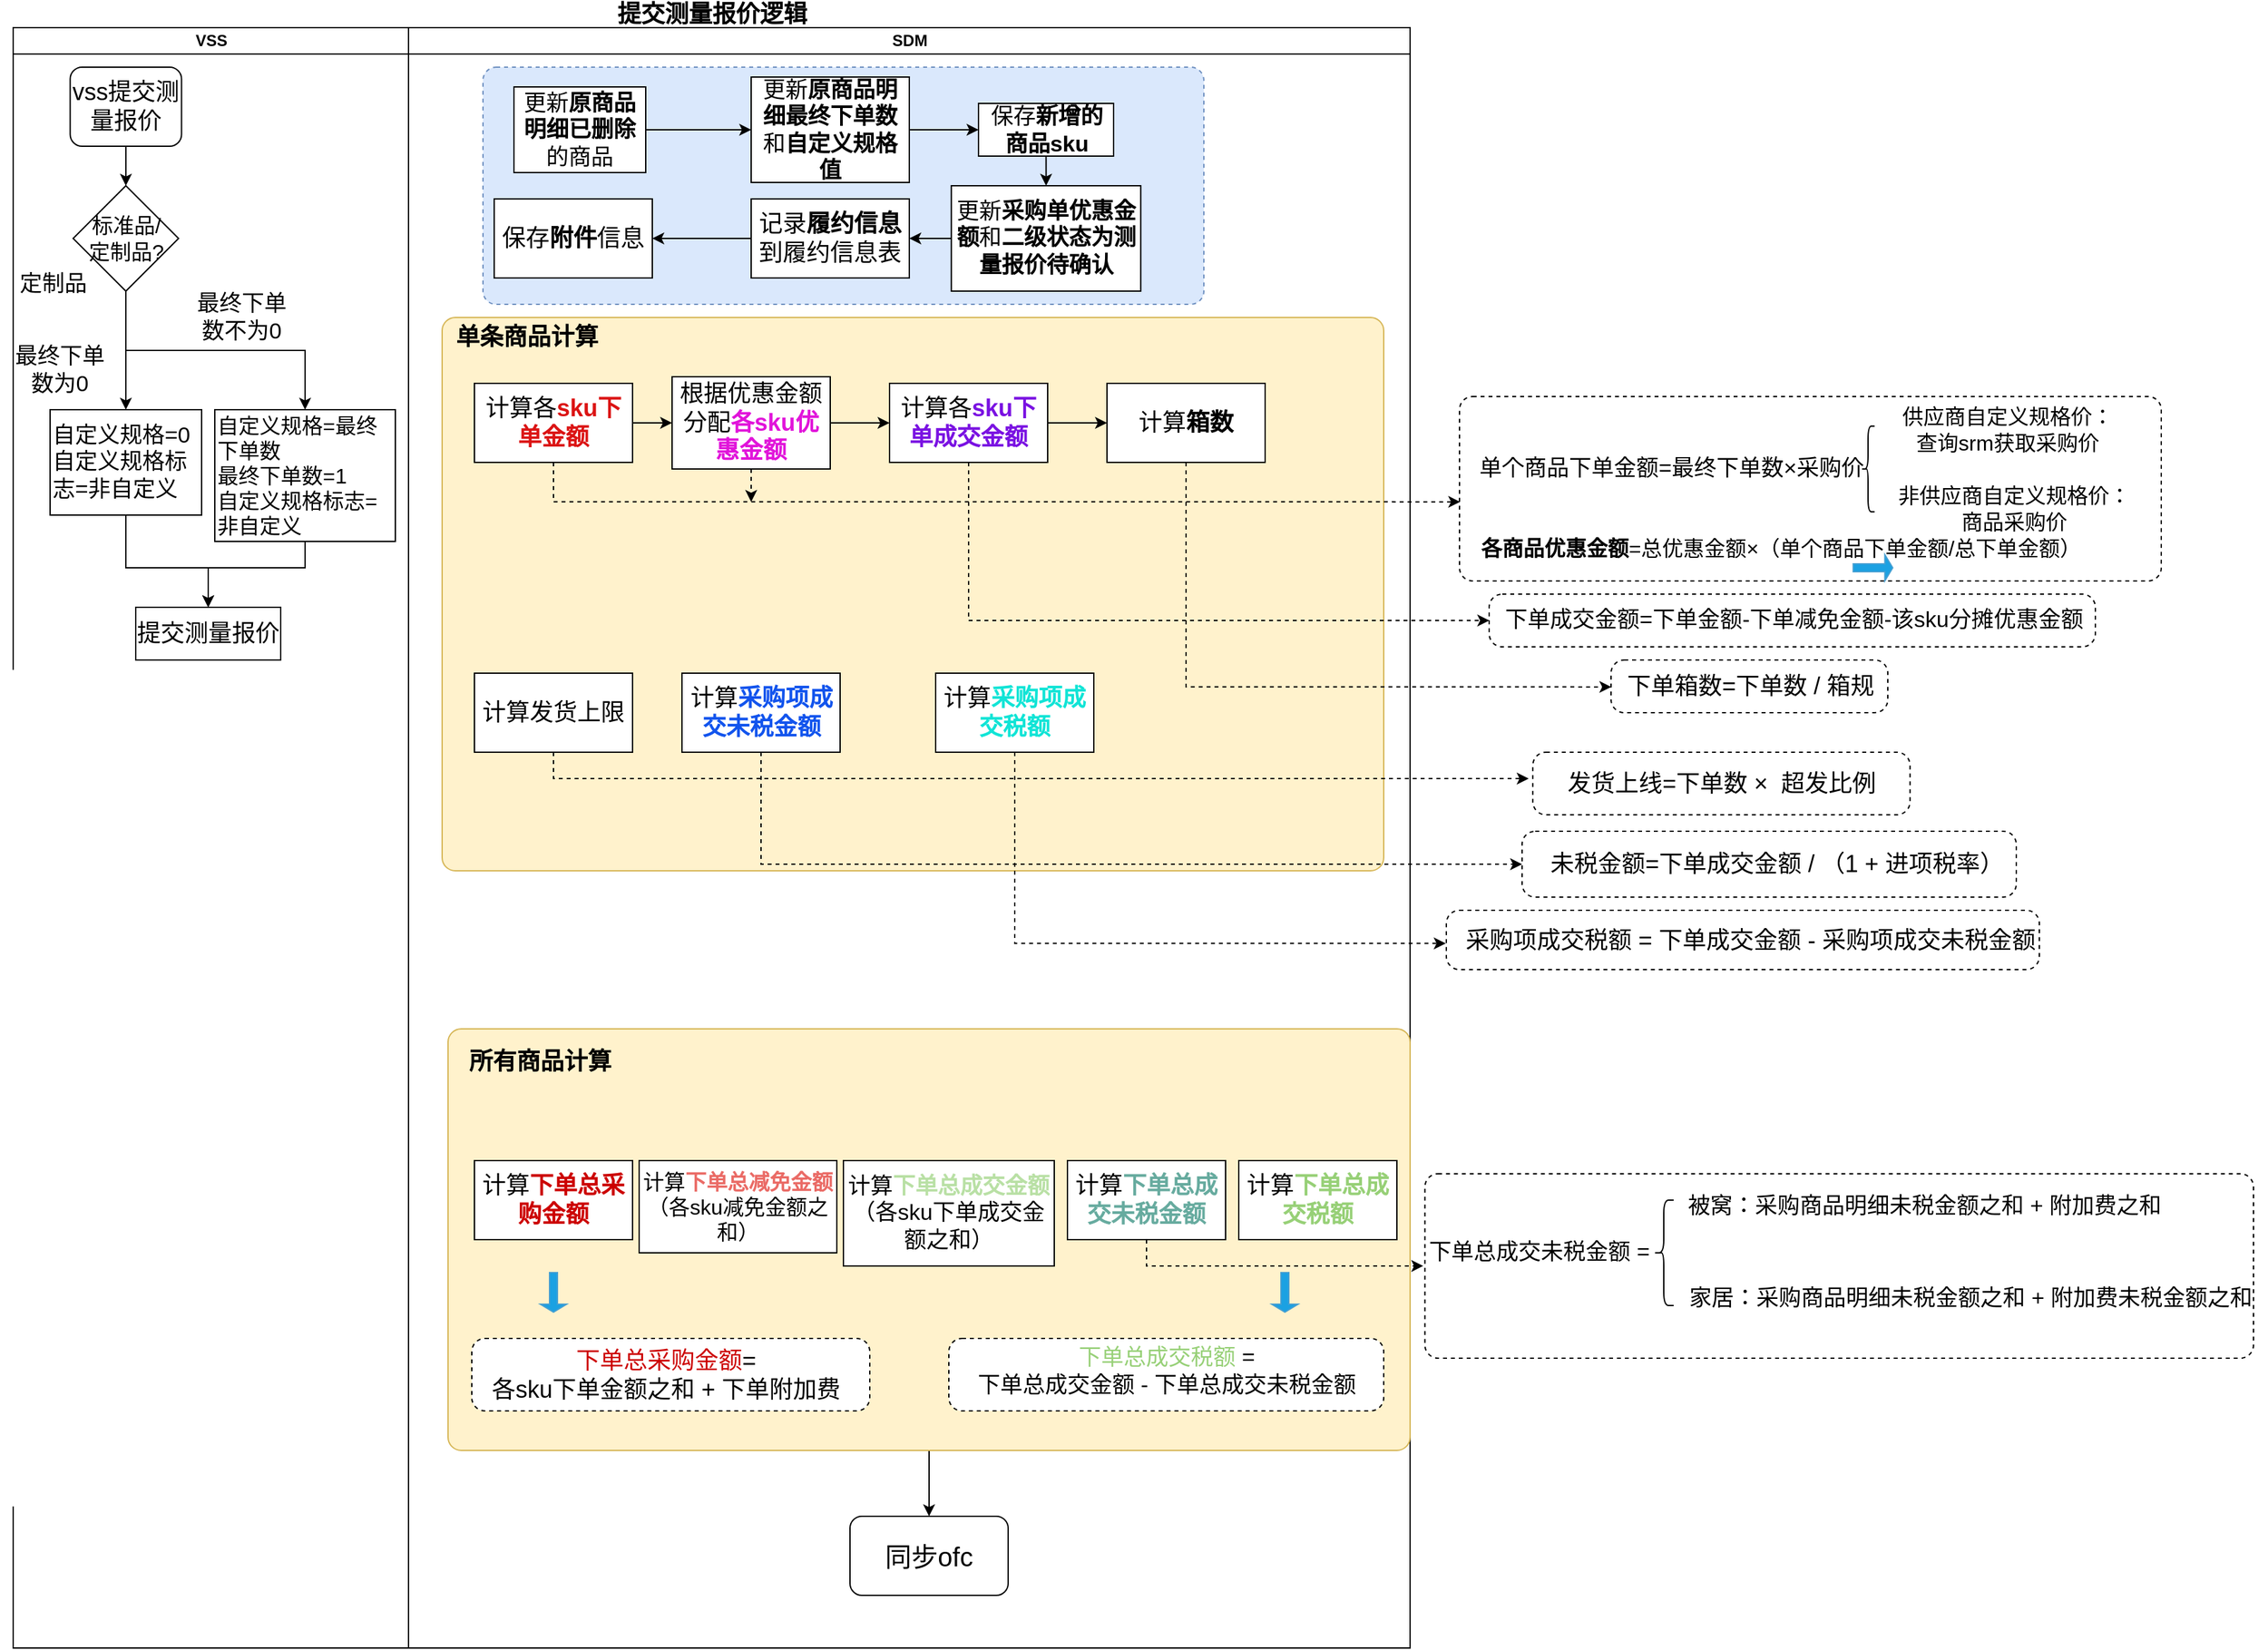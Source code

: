 <mxfile version="21.0.6" type="github">
  <diagram id="JKw0qQSvfnZ8Y1qUwBom" name="第 1 页">
    <mxGraphModel dx="1632" dy="2080" grid="1" gridSize="10" guides="1" tooltips="1" connect="1" arrows="1" fold="1" page="1" pageScale="1" pageWidth="827" pageHeight="1169" math="0" shadow="0">
      <root>
        <mxCell id="0" />
        <mxCell id="1" parent="0" />
        <mxCell id="-lKPWAhwLu32L64SSE1R-109" value="" style="html=1;align=center;verticalAlign=top;rounded=1;absoluteArcSize=1;arcSize=20;whiteSpace=wrap;dashed=1;glass=0;" parent="1" vertex="1">
          <mxGeometry x="1211.25" y="870" width="628.75" height="140" as="geometry" />
        </mxCell>
        <mxCell id="-lKPWAhwLu32L64SSE1R-1" value="&lt;font style=&quot;font-size: 18px;&quot;&gt;提交测量报价逻辑&lt;/font&gt;" style="swimlane;childLayout=stackLayout;resizeParent=1;resizeParentMax=0;startSize=20;html=1;opacity=0;" parent="1" vertex="1">
          <mxGeometry x="140" y="-20" width="1060" height="1250" as="geometry" />
        </mxCell>
        <mxCell id="-lKPWAhwLu32L64SSE1R-2" value="VSS" style="swimlane;startSize=20;html=1;" parent="-lKPWAhwLu32L64SSE1R-1" vertex="1">
          <mxGeometry y="20" width="300" height="1230" as="geometry" />
        </mxCell>
        <mxCell id="s9kQpzu7OyrbzW0i88vx-4" style="edgeStyle=orthogonalEdgeStyle;rounded=0;orthogonalLoop=1;jettySize=auto;html=1;entryX=0.5;entryY=0;entryDx=0;entryDy=0;" parent="-lKPWAhwLu32L64SSE1R-2" source="s9kQpzu7OyrbzW0i88vx-2" target="-lKPWAhwLu32L64SSE1R-5" edge="1">
          <mxGeometry relative="1" as="geometry">
            <mxPoint x="83.0" y="120" as="targetPoint" />
          </mxGeometry>
        </mxCell>
        <mxCell id="s9kQpzu7OyrbzW0i88vx-2" value="&lt;font style=&quot;font-size: 18px;&quot;&gt;vss提交测量报价&lt;/font&gt;" style="rounded=1;whiteSpace=wrap;html=1;" parent="-lKPWAhwLu32L64SSE1R-2" vertex="1">
          <mxGeometry x="43.25" y="30" width="84.5" height="60" as="geometry" />
        </mxCell>
        <mxCell id="-lKPWAhwLu32L64SSE1R-15" style="edgeStyle=orthogonalEdgeStyle;rounded=0;orthogonalLoop=1;jettySize=auto;html=1;exitX=0.5;exitY=1;exitDx=0;exitDy=0;entryX=0.5;entryY=0;entryDx=0;entryDy=0;" parent="-lKPWAhwLu32L64SSE1R-2" source="-lKPWAhwLu32L64SSE1R-5" target="-lKPWAhwLu32L64SSE1R-14" edge="1">
          <mxGeometry relative="1" as="geometry" />
        </mxCell>
        <mxCell id="-lKPWAhwLu32L64SSE1R-5" value="&lt;font style=&quot;font-size: 16px;&quot;&gt;标准品/&lt;br style=&quot;&quot;&gt;定制品?&lt;/font&gt;" style="rhombus;whiteSpace=wrap;html=1;" parent="-lKPWAhwLu32L64SSE1R-2" vertex="1">
          <mxGeometry x="45.5" y="120" width="80" height="80" as="geometry" />
        </mxCell>
        <mxCell id="-lKPWAhwLu32L64SSE1R-18" style="edgeStyle=orthogonalEdgeStyle;rounded=0;orthogonalLoop=1;jettySize=auto;html=1;exitX=0.5;exitY=1;exitDx=0;exitDy=0;entryX=0.5;entryY=0;entryDx=0;entryDy=0;" parent="-lKPWAhwLu32L64SSE1R-2" source="-lKPWAhwLu32L64SSE1R-7" target="-lKPWAhwLu32L64SSE1R-17" edge="1">
          <mxGeometry relative="1" as="geometry">
            <Array as="points">
              <mxPoint x="86" y="410" />
              <mxPoint x="148" y="410" />
            </Array>
          </mxGeometry>
        </mxCell>
        <mxCell id="-lKPWAhwLu32L64SSE1R-7" value="&lt;font style=&quot;font-size: 17px;&quot;&gt;自定义规格=0&lt;br&gt;自定义规格标志=非自定义&lt;/font&gt;" style="rounded=0;whiteSpace=wrap;html=1;align=left;" parent="-lKPWAhwLu32L64SSE1R-2" vertex="1">
          <mxGeometry x="28" y="290" width="115" height="80" as="geometry" />
        </mxCell>
        <mxCell id="-lKPWAhwLu32L64SSE1R-6" style="edgeStyle=orthogonalEdgeStyle;rounded=0;orthogonalLoop=1;jettySize=auto;html=1;exitX=0.5;exitY=1;exitDx=0;exitDy=0;" parent="-lKPWAhwLu32L64SSE1R-2" source="-lKPWAhwLu32L64SSE1R-5" target="-lKPWAhwLu32L64SSE1R-7" edge="1">
          <mxGeometry relative="1" as="geometry">
            <mxPoint x="83.143" y="240" as="targetPoint" />
          </mxGeometry>
        </mxCell>
        <mxCell id="-lKPWAhwLu32L64SSE1R-11" value="&lt;font style=&quot;font-size: 17px;&quot;&gt;定制品&lt;/font&gt;" style="text;html=1;align=center;verticalAlign=middle;resizable=0;points=[];autosize=1;strokeColor=none;fillColor=none;" parent="-lKPWAhwLu32L64SSE1R-2" vertex="1">
          <mxGeometry x="-5.0" y="180" width="70" height="30" as="geometry" />
        </mxCell>
        <mxCell id="-lKPWAhwLu32L64SSE1R-12" value="&lt;font style=&quot;font-size: 17px;&quot;&gt;最终下单&lt;br&gt;数为0&lt;/font&gt;" style="text;html=1;align=center;verticalAlign=middle;resizable=0;points=[];autosize=1;strokeColor=none;fillColor=none;" parent="-lKPWAhwLu32L64SSE1R-2" vertex="1">
          <mxGeometry x="-10.0" y="235" width="90" height="50" as="geometry" />
        </mxCell>
        <mxCell id="-lKPWAhwLu32L64SSE1R-19" style="edgeStyle=orthogonalEdgeStyle;rounded=0;orthogonalLoop=1;jettySize=auto;html=1;exitX=0.5;exitY=1;exitDx=0;exitDy=0;entryX=0.5;entryY=0;entryDx=0;entryDy=0;" parent="-lKPWAhwLu32L64SSE1R-2" source="-lKPWAhwLu32L64SSE1R-14" target="-lKPWAhwLu32L64SSE1R-17" edge="1">
          <mxGeometry relative="1" as="geometry">
            <mxPoint x="153.0" y="440" as="targetPoint" />
            <Array as="points">
              <mxPoint x="222" y="410" />
              <mxPoint x="148" y="410" />
            </Array>
          </mxGeometry>
        </mxCell>
        <mxCell id="-lKPWAhwLu32L64SSE1R-14" value="&lt;font style=&quot;font-size: 16px;&quot;&gt;自定义规格=最终下单数&lt;br&gt;最终下单数=1&lt;br&gt;自定义规格标志=非自定义&lt;/font&gt;" style="rounded=0;whiteSpace=wrap;html=1;align=left;" parent="-lKPWAhwLu32L64SSE1R-2" vertex="1">
          <mxGeometry x="153" y="290" width="137" height="100" as="geometry" />
        </mxCell>
        <mxCell id="-lKPWAhwLu32L64SSE1R-16" value="&lt;font style=&quot;font-size: 17px;&quot;&gt;最终下单&lt;br&gt;数不为0&lt;/font&gt;" style="text;html=1;align=center;verticalAlign=middle;resizable=0;points=[];autosize=1;strokeColor=none;fillColor=none;" parent="-lKPWAhwLu32L64SSE1R-2" vertex="1">
          <mxGeometry x="128.0" y="195" width="90" height="50" as="geometry" />
        </mxCell>
        <mxCell id="-lKPWAhwLu32L64SSE1R-17" value="&lt;font style=&quot;font-size: 18px;&quot;&gt;提交测量报价&lt;/font&gt;" style="rounded=0;whiteSpace=wrap;html=1;" parent="-lKPWAhwLu32L64SSE1R-2" vertex="1">
          <mxGeometry x="93" y="440" width="110" height="40" as="geometry" />
        </mxCell>
        <mxCell id="-lKPWAhwLu32L64SSE1R-3" value="SDM" style="swimlane;startSize=20;html=1;" parent="-lKPWAhwLu32L64SSE1R-1" vertex="1">
          <mxGeometry x="300" y="20" width="760" height="1230" as="geometry" />
        </mxCell>
        <mxCell id="-lKPWAhwLu32L64SSE1R-113" style="edgeStyle=orthogonalEdgeStyle;rounded=0;orthogonalLoop=1;jettySize=auto;html=1;exitX=0.5;exitY=1;exitDx=0;exitDy=0;" parent="-lKPWAhwLu32L64SSE1R-3" source="-lKPWAhwLu32L64SSE1R-111" target="-lKPWAhwLu32L64SSE1R-82" edge="1">
          <mxGeometry relative="1" as="geometry" />
        </mxCell>
        <mxCell id="-lKPWAhwLu32L64SSE1R-111" value="" style="html=1;align=center;verticalAlign=top;rounded=1;absoluteArcSize=1;arcSize=20;whiteSpace=wrap;glass=0;fillColor=#fff2cc;strokeColor=#d6b656;" parent="-lKPWAhwLu32L64SSE1R-3" vertex="1">
          <mxGeometry x="30" y="760" width="730" height="320" as="geometry" />
        </mxCell>
        <mxCell id="-lKPWAhwLu32L64SSE1R-107" value="" style="html=1;align=center;verticalAlign=top;rounded=1;absoluteArcSize=1;arcSize=20;whiteSpace=wrap;dashed=1;glass=0;" parent="-lKPWAhwLu32L64SSE1R-3" vertex="1">
          <mxGeometry x="410" y="995" width="330" height="55" as="geometry" />
        </mxCell>
        <mxCell id="-lKPWAhwLu32L64SSE1R-101" value="" style="html=1;align=center;verticalAlign=top;rounded=1;absoluteArcSize=1;arcSize=20;whiteSpace=wrap;glass=0;fillColor=#fff2cc;strokeColor=#d6b656;" parent="-lKPWAhwLu32L64SSE1R-3" vertex="1">
          <mxGeometry x="25.5" y="220" width="714.5" height="420" as="geometry" />
        </mxCell>
        <mxCell id="-lKPWAhwLu32L64SSE1R-88" value="" style="html=1;align=center;verticalAlign=top;rounded=1;absoluteArcSize=1;arcSize=20;whiteSpace=wrap;dashed=1;glass=0;fillColor=#dae8fc;strokeColor=#6c8ebf;" parent="-lKPWAhwLu32L64SSE1R-3" vertex="1">
          <mxGeometry x="56.5" y="30" width="547" height="180" as="geometry" />
        </mxCell>
        <mxCell id="-lKPWAhwLu32L64SSE1R-71" value="" style="html=1;align=center;verticalAlign=top;rounded=1;absoluteArcSize=1;arcSize=20;whiteSpace=wrap;dashed=1;glass=0;" parent="-lKPWAhwLu32L64SSE1R-3" vertex="1">
          <mxGeometry x="48" y="995" width="302" height="55" as="geometry" />
        </mxCell>
        <mxCell id="-lKPWAhwLu32L64SSE1R-83" style="edgeStyle=orthogonalEdgeStyle;rounded=0;orthogonalLoop=1;jettySize=auto;html=1;exitX=1;exitY=0.5;exitDx=0;exitDy=0;" parent="-lKPWAhwLu32L64SSE1R-3" source="-lKPWAhwLu32L64SSE1R-20" target="-lKPWAhwLu32L64SSE1R-21" edge="1">
          <mxGeometry relative="1" as="geometry" />
        </mxCell>
        <mxCell id="-lKPWAhwLu32L64SSE1R-20" value="&lt;font style=&quot;font-size: 17px;&quot;&gt;更新&lt;b&gt;原商品明细已删除&lt;/b&gt;的商品&lt;/font&gt;" style="rounded=0;whiteSpace=wrap;html=1;" parent="-lKPWAhwLu32L64SSE1R-3" vertex="1">
          <mxGeometry x="80" y="45" width="100" height="65" as="geometry" />
        </mxCell>
        <mxCell id="-lKPWAhwLu32L64SSE1R-84" style="edgeStyle=orthogonalEdgeStyle;rounded=0;orthogonalLoop=1;jettySize=auto;html=1;exitX=1;exitY=0.5;exitDx=0;exitDy=0;" parent="-lKPWAhwLu32L64SSE1R-3" source="-lKPWAhwLu32L64SSE1R-21" target="-lKPWAhwLu32L64SSE1R-23" edge="1">
          <mxGeometry relative="1" as="geometry" />
        </mxCell>
        <mxCell id="-lKPWAhwLu32L64SSE1R-21" value="&lt;font style=&quot;font-size: 17px;&quot;&gt;更新&lt;b&gt;原商品明细最终下单数&lt;/b&gt;和&lt;b&gt;自定义规格值&lt;/b&gt;&lt;/font&gt;" style="whiteSpace=wrap;html=1;rounded=0;" parent="-lKPWAhwLu32L64SSE1R-3" vertex="1">
          <mxGeometry x="260" y="37.5" width="120" height="80" as="geometry" />
        </mxCell>
        <mxCell id="-lKPWAhwLu32L64SSE1R-85" style="edgeStyle=orthogonalEdgeStyle;rounded=0;orthogonalLoop=1;jettySize=auto;html=1;exitX=0.5;exitY=1;exitDx=0;exitDy=0;" parent="-lKPWAhwLu32L64SSE1R-3" source="-lKPWAhwLu32L64SSE1R-23" target="-lKPWAhwLu32L64SSE1R-25" edge="1">
          <mxGeometry relative="1" as="geometry" />
        </mxCell>
        <mxCell id="-lKPWAhwLu32L64SSE1R-23" value="&lt;font style=&quot;font-size: 17px;&quot;&gt;保存&lt;b&gt;新增的商品sku&lt;/b&gt;&lt;/font&gt;" style="whiteSpace=wrap;html=1;rounded=0;" parent="-lKPWAhwLu32L64SSE1R-3" vertex="1">
          <mxGeometry x="432.51" y="57.5" width="102.5" height="40" as="geometry" />
        </mxCell>
        <mxCell id="-lKPWAhwLu32L64SSE1R-86" style="edgeStyle=orthogonalEdgeStyle;rounded=0;orthogonalLoop=1;jettySize=auto;html=1;exitX=0;exitY=0.5;exitDx=0;exitDy=0;" parent="-lKPWAhwLu32L64SSE1R-3" source="-lKPWAhwLu32L64SSE1R-25" target="-lKPWAhwLu32L64SSE1R-27" edge="1">
          <mxGeometry relative="1" as="geometry" />
        </mxCell>
        <mxCell id="-lKPWAhwLu32L64SSE1R-25" value="&lt;font style=&quot;font-size: 17px;&quot;&gt;更新&lt;b&gt;采购单优惠金额&lt;/b&gt;和&lt;b&gt;二级状态为测量报价待确认&lt;/b&gt;&lt;/font&gt;" style="whiteSpace=wrap;html=1;rounded=0;" parent="-lKPWAhwLu32L64SSE1R-3" vertex="1">
          <mxGeometry x="411.88" y="120" width="143.75" height="80" as="geometry" />
        </mxCell>
        <mxCell id="-lKPWAhwLu32L64SSE1R-87" style="edgeStyle=orthogonalEdgeStyle;rounded=0;orthogonalLoop=1;jettySize=auto;html=1;exitX=0;exitY=0.5;exitDx=0;exitDy=0;" parent="-lKPWAhwLu32L64SSE1R-3" source="-lKPWAhwLu32L64SSE1R-27" target="-lKPWAhwLu32L64SSE1R-29" edge="1">
          <mxGeometry relative="1" as="geometry" />
        </mxCell>
        <mxCell id="-lKPWAhwLu32L64SSE1R-27" value="&lt;font style=&quot;font-size: 18px;&quot;&gt;记录&lt;b&gt;履约信息&lt;/b&gt;到履约信息表&lt;/font&gt;" style="whiteSpace=wrap;html=1;rounded=0;" parent="-lKPWAhwLu32L64SSE1R-3" vertex="1">
          <mxGeometry x="260" y="130" width="120" height="60" as="geometry" />
        </mxCell>
        <mxCell id="-lKPWAhwLu32L64SSE1R-29" value="&lt;font style=&quot;font-size: 18px;&quot;&gt;保存&lt;b&gt;附件&lt;/b&gt;信息&lt;/font&gt;" style="whiteSpace=wrap;html=1;rounded=0;" parent="-lKPWAhwLu32L64SSE1R-3" vertex="1">
          <mxGeometry x="65" y="130" width="120" height="60" as="geometry" />
        </mxCell>
        <mxCell id="-lKPWAhwLu32L64SSE1R-98" style="edgeStyle=orthogonalEdgeStyle;rounded=0;orthogonalLoop=1;jettySize=auto;html=1;exitX=1;exitY=0.5;exitDx=0;exitDy=0;" parent="-lKPWAhwLu32L64SSE1R-3" source="-lKPWAhwLu32L64SSE1R-31" target="-lKPWAhwLu32L64SSE1R-42" edge="1">
          <mxGeometry relative="1" as="geometry" />
        </mxCell>
        <mxCell id="-lKPWAhwLu32L64SSE1R-103" style="edgeStyle=orthogonalEdgeStyle;rounded=0;orthogonalLoop=1;jettySize=auto;html=1;exitX=0.5;exitY=1;exitDx=0;exitDy=0;dashed=1;" parent="-lKPWAhwLu32L64SSE1R-3" source="-lKPWAhwLu32L64SSE1R-31" edge="1">
          <mxGeometry relative="1" as="geometry">
            <mxPoint x="260" y="360" as="targetPoint" />
          </mxGeometry>
        </mxCell>
        <mxCell id="-lKPWAhwLu32L64SSE1R-31" value="&lt;font style=&quot;font-size: 18px;&quot;&gt;根据优惠金额分配&lt;b&gt;&lt;font color=&quot;#e114da&quot;&gt;各sku优惠金额&lt;/font&gt;&lt;/b&gt;&lt;/font&gt;" style="rounded=0;whiteSpace=wrap;html=1;" parent="-lKPWAhwLu32L64SSE1R-3" vertex="1">
          <mxGeometry x="200" y="265" width="120" height="70" as="geometry" />
        </mxCell>
        <mxCell id="-lKPWAhwLu32L64SSE1R-97" style="edgeStyle=orthogonalEdgeStyle;rounded=0;orthogonalLoop=1;jettySize=auto;html=1;exitX=1;exitY=0.5;exitDx=0;exitDy=0;" parent="-lKPWAhwLu32L64SSE1R-3" source="-lKPWAhwLu32L64SSE1R-41" target="-lKPWAhwLu32L64SSE1R-31" edge="1">
          <mxGeometry relative="1" as="geometry" />
        </mxCell>
        <mxCell id="-lKPWAhwLu32L64SSE1R-41" value="&lt;font style=&quot;font-size: 18px;&quot;&gt;计算各&lt;b&gt;&lt;font color=&quot;#db1414&quot;&gt;sku下单金额&lt;/font&gt;&lt;/b&gt;&lt;/font&gt;" style="rounded=0;whiteSpace=wrap;html=1;" parent="-lKPWAhwLu32L64SSE1R-3" vertex="1">
          <mxGeometry x="50.0" y="270" width="120" height="60" as="geometry" />
        </mxCell>
        <mxCell id="-lKPWAhwLu32L64SSE1R-99" style="edgeStyle=orthogonalEdgeStyle;rounded=0;orthogonalLoop=1;jettySize=auto;html=1;exitX=1;exitY=0.5;exitDx=0;exitDy=0;" parent="-lKPWAhwLu32L64SSE1R-3" source="-lKPWAhwLu32L64SSE1R-42" target="-lKPWAhwLu32L64SSE1R-46" edge="1">
          <mxGeometry relative="1" as="geometry" />
        </mxCell>
        <mxCell id="-lKPWAhwLu32L64SSE1R-42" value="&lt;font style=&quot;font-size: 18px;&quot;&gt;计算各&lt;b&gt;&lt;font color=&quot;#7a12e2&quot;&gt;sku下单成交金额&lt;/font&gt;&lt;/b&gt;&lt;/font&gt;" style="rounded=0;whiteSpace=wrap;html=1;" parent="-lKPWAhwLu32L64SSE1R-3" vertex="1">
          <mxGeometry x="365.0" y="270" width="120" height="60" as="geometry" />
        </mxCell>
        <mxCell id="-lKPWAhwLu32L64SSE1R-46" value="&lt;font style=&quot;font-size: 18px;&quot;&gt;计算&lt;b&gt;箱数&lt;/b&gt;&lt;/font&gt;" style="rounded=0;whiteSpace=wrap;html=1;" parent="-lKPWAhwLu32L64SSE1R-3" vertex="1">
          <mxGeometry x="530.0" y="270" width="120" height="60" as="geometry" />
        </mxCell>
        <mxCell id="-lKPWAhwLu32L64SSE1R-50" value="&lt;font style=&quot;font-size: 18px;&quot;&gt;计算发货上限&lt;/font&gt;" style="rounded=0;whiteSpace=wrap;html=1;" parent="-lKPWAhwLu32L64SSE1R-3" vertex="1">
          <mxGeometry x="50.0" y="490" width="120" height="60" as="geometry" />
        </mxCell>
        <mxCell id="-lKPWAhwLu32L64SSE1R-55" value="&lt;font style=&quot;font-size: 18px;&quot;&gt;计算&lt;font color=&quot;#1254ed&quot;&gt;&lt;b&gt;采购项成交未税金额&lt;/b&gt;&lt;/font&gt;&lt;/font&gt;" style="rounded=0;whiteSpace=wrap;html=1;" parent="-lKPWAhwLu32L64SSE1R-3" vertex="1">
          <mxGeometry x="207.5" y="490" width="120" height="60" as="geometry" />
        </mxCell>
        <mxCell id="-lKPWAhwLu32L64SSE1R-62" value="&lt;font style=&quot;font-size: 18px;&quot;&gt;计算&lt;font color=&quot;#11e4d6&quot;&gt;&lt;b&gt;采购项成交税额&lt;/b&gt;&lt;/font&gt;&lt;/font&gt;" style="rounded=0;whiteSpace=wrap;html=1;" parent="-lKPWAhwLu32L64SSE1R-3" vertex="1">
          <mxGeometry x="400.0" y="490" width="120" height="60" as="geometry" />
        </mxCell>
        <mxCell id="-lKPWAhwLu32L64SSE1R-67" value="&lt;font style=&quot;font-size: 18px;&quot;&gt;计算&lt;font color=&quot;#cc0000&quot;&gt;&lt;b&gt;下单总采购金额&lt;/b&gt;&lt;/font&gt;&lt;/font&gt;" style="rounded=0;whiteSpace=wrap;html=1;" parent="-lKPWAhwLu32L64SSE1R-3" vertex="1">
          <mxGeometry x="50.0" y="860" width="120" height="60" as="geometry" />
        </mxCell>
        <mxCell id="-lKPWAhwLu32L64SSE1R-68" value="&lt;font style=&quot;font-size: 16px;&quot;&gt;计算&lt;font color=&quot;#ea6b66&quot;&gt;&lt;b&gt;下单总减免金额&lt;/b&gt;&lt;/font&gt;&lt;br&gt;（各sku减免金额之和）&lt;/font&gt;" style="rounded=0;whiteSpace=wrap;html=1;" parent="-lKPWAhwLu32L64SSE1R-3" vertex="1">
          <mxGeometry x="175" y="860" width="150" height="70" as="geometry" />
        </mxCell>
        <mxCell id="-lKPWAhwLu32L64SSE1R-69" value="&lt;font style=&quot;font-size: 17px;&quot;&gt;计算&lt;b style=&quot;&quot;&gt;&lt;font color=&quot;#b9e0a5&quot;&gt;下单总成交金额&lt;/font&gt;&lt;/b&gt;&lt;br&gt;（各sku下单成交金额之和）&lt;/font&gt;" style="rounded=0;whiteSpace=wrap;html=1;" parent="-lKPWAhwLu32L64SSE1R-3" vertex="1">
          <mxGeometry x="330" y="860" width="160" height="80" as="geometry" />
        </mxCell>
        <mxCell id="-lKPWAhwLu32L64SSE1R-70" value="&lt;font style=&quot;font-size: 18px;&quot;&gt;&lt;font color=&quot;#cc0000&quot;&gt;下单总采购金额&lt;/font&gt;= &lt;br&gt;各sku下单金额之和 + 下单附加费&lt;/font&gt;" style="text;html=1;align=center;verticalAlign=middle;resizable=0;points=[];autosize=1;strokeColor=none;fillColor=none;" parent="-lKPWAhwLu32L64SSE1R-3" vertex="1">
          <mxGeometry x="50.0" y="992.5" width="290" height="60" as="geometry" />
        </mxCell>
        <mxCell id="-lKPWAhwLu32L64SSE1R-72" value="" style="shape=singleArrow;whiteSpace=wrap;html=1;fillColor=#1ba1e2;strokeColor=#469fd2;fontColor=#ffffff;rotation=90;" parent="-lKPWAhwLu32L64SSE1R-3" vertex="1">
          <mxGeometry x="95" y="950" width="30" height="20" as="geometry" />
        </mxCell>
        <mxCell id="-lKPWAhwLu32L64SSE1R-73" value="&lt;font style=&quot;font-size: 18px;&quot;&gt;计算&lt;font color=&quot;#67ab9f&quot;&gt;&lt;b&gt;下单总成交未税金额&lt;/b&gt;&lt;/font&gt;&lt;/font&gt;" style="rounded=0;whiteSpace=wrap;html=1;" parent="-lKPWAhwLu32L64SSE1R-3" vertex="1">
          <mxGeometry x="500.0" y="860" width="120" height="60" as="geometry" />
        </mxCell>
        <mxCell id="-lKPWAhwLu32L64SSE1R-80" value="&lt;font style=&quot;font-size: 18px;&quot;&gt;计算&lt;b&gt;&lt;font color=&quot;#97d077&quot;&gt;下单总成交税额&lt;/font&gt;&lt;/b&gt;&lt;/font&gt;" style="rounded=0;whiteSpace=wrap;html=1;" parent="-lKPWAhwLu32L64SSE1R-3" vertex="1">
          <mxGeometry x="630.0" y="860" width="120" height="60" as="geometry" />
        </mxCell>
        <mxCell id="-lKPWAhwLu32L64SSE1R-81" value="&lt;font style=&quot;font-size: 17px;&quot;&gt;&lt;font color=&quot;#97d077&quot;&gt;下单总成交税额&lt;/font&gt; = &lt;br&gt;下单总成交金额 - 下单总成交未税金额&lt;/font&gt;" style="text;html=1;align=center;verticalAlign=middle;resizable=0;points=[];autosize=1;strokeColor=none;fillColor=none;" parent="-lKPWAhwLu32L64SSE1R-3" vertex="1">
          <mxGeometry x="420.0" y="995" width="310" height="50" as="geometry" />
        </mxCell>
        <mxCell id="-lKPWAhwLu32L64SSE1R-82" value="&lt;font style=&quot;font-size: 20px;&quot;&gt;同步ofc&lt;/font&gt;" style="rounded=1;whiteSpace=wrap;html=1;" parent="-lKPWAhwLu32L64SSE1R-3" vertex="1">
          <mxGeometry x="335.0" y="1130" width="120" height="60" as="geometry" />
        </mxCell>
        <mxCell id="-lKPWAhwLu32L64SSE1R-104" value="&lt;b&gt;&lt;font style=&quot;font-size: 18px;&quot;&gt;单条商品计算&lt;/font&gt;&lt;/b&gt;" style="text;html=1;strokeColor=none;fillColor=none;align=center;verticalAlign=middle;whiteSpace=wrap;rounded=0;" parent="-lKPWAhwLu32L64SSE1R-3" vertex="1">
          <mxGeometry x="30" y="220" width="120" height="30" as="geometry" />
        </mxCell>
        <mxCell id="-lKPWAhwLu32L64SSE1R-105" value="" style="shape=singleArrow;whiteSpace=wrap;html=1;fillColor=#1ba1e2;strokeColor=#469fd2;fontColor=#ffffff;rotation=90;" parent="-lKPWAhwLu32L64SSE1R-3" vertex="1">
          <mxGeometry x="650" y="950" width="30" height="20" as="geometry" />
        </mxCell>
        <mxCell id="-lKPWAhwLu32L64SSE1R-112" value="&lt;b&gt;&lt;font style=&quot;font-size: 18px;&quot;&gt;所有商品计算&lt;/font&gt;&lt;/b&gt;" style="text;html=1;strokeColor=none;fillColor=none;align=center;verticalAlign=middle;whiteSpace=wrap;rounded=0;" parent="-lKPWAhwLu32L64SSE1R-3" vertex="1">
          <mxGeometry x="40" y="770" width="120" height="30" as="geometry" />
        </mxCell>
        <mxCell id="-lKPWAhwLu32L64SSE1R-48" value="" style="html=1;align=center;verticalAlign=top;rounded=1;absoluteArcSize=1;arcSize=20;whiteSpace=wrap;dashed=1;glass=0;" parent="1" vertex="1">
          <mxGeometry x="1352.5" y="480" width="210" height="40" as="geometry" />
        </mxCell>
        <mxCell id="-lKPWAhwLu32L64SSE1R-47" value="&lt;font style=&quot;font-size: 18px;&quot;&gt;下单箱数=下单数 / 箱规&lt;/font&gt;" style="text;html=1;align=center;verticalAlign=middle;resizable=0;points=[];autosize=1;strokeColor=none;fillColor=none;" parent="1" vertex="1">
          <mxGeometry x="1352.5" y="480" width="210" height="40" as="geometry" />
        </mxCell>
        <mxCell id="-lKPWAhwLu32L64SSE1R-44" value="" style="html=1;align=center;verticalAlign=top;rounded=1;absoluteArcSize=1;arcSize=20;whiteSpace=wrap;dashed=1;glass=0;" parent="1" vertex="1">
          <mxGeometry x="1260" y="430" width="460" height="40" as="geometry" />
        </mxCell>
        <mxCell id="-lKPWAhwLu32L64SSE1R-43" value="&lt;font style=&quot;font-size: 17px;&quot;&gt;下单成交金额=下单金额-下单减免金额-该sku分摊优惠金额&lt;/font&gt;" style="text;html=1;align=center;verticalAlign=middle;resizable=0;points=[];autosize=1;strokeColor=none;fillColor=none;" parent="1" vertex="1">
          <mxGeometry x="1261.0" y="435" width="460" height="30" as="geometry" />
        </mxCell>
        <mxCell id="-lKPWAhwLu32L64SSE1R-38" value="" style="html=1;align=center;verticalAlign=top;rounded=1;absoluteArcSize=1;arcSize=20;whiteSpace=wrap;dashed=1;glass=0;" parent="1" vertex="1">
          <mxGeometry x="1237.5" y="280" width="532.5" height="140" as="geometry" />
        </mxCell>
        <mxCell id="-lKPWAhwLu32L64SSE1R-32" value="&lt;font style=&quot;font-size: 17px;&quot;&gt;单个商品下单金额=最终下单数×采购价&lt;/font&gt;" style="text;html=1;align=center;verticalAlign=middle;resizable=0;points=[];autosize=1;strokeColor=none;fillColor=none;" parent="1" vertex="1">
          <mxGeometry x="1237.5" y="320" width="320" height="30" as="geometry" />
        </mxCell>
        <mxCell id="-lKPWAhwLu32L64SSE1R-33" value="" style="shape=curlyBracket;whiteSpace=wrap;html=1;rounded=1;labelPosition=left;verticalLabelPosition=middle;align=right;verticalAlign=middle;" parent="1" vertex="1">
          <mxGeometry x="1542.5" y="302.5" width="10" height="65" as="geometry" />
        </mxCell>
        <mxCell id="-lKPWAhwLu32L64SSE1R-34" value="&lt;font style=&quot;font-size: 16px;&quot;&gt;供应商自定义规格价：&lt;br&gt;查询srm获取采购价&lt;/font&gt;" style="text;html=1;align=center;verticalAlign=middle;resizable=0;points=[];autosize=1;strokeColor=none;fillColor=none;" parent="1" vertex="1">
          <mxGeometry x="1562.5" y="280" width="180" height="50" as="geometry" />
        </mxCell>
        <mxCell id="-lKPWAhwLu32L64SSE1R-35" value="&lt;font style=&quot;font-size: 16px;&quot;&gt;非供应商自定义规格价：&lt;br&gt;商品采购价&lt;/font&gt;" style="text;html=1;align=center;verticalAlign=middle;resizable=0;points=[];autosize=1;strokeColor=none;fillColor=none;" parent="1" vertex="1">
          <mxGeometry x="1557.5" y="340" width="200" height="50" as="geometry" />
        </mxCell>
        <mxCell id="-lKPWAhwLu32L64SSE1R-37" value="&lt;font style=&quot;font-size: 16px;&quot;&gt;&lt;b&gt;各商品优惠金额&lt;/b&gt;=总优惠金额×（单个商品下单金额/总下单金额）&lt;/font&gt;" style="text;html=1;align=center;verticalAlign=middle;resizable=0;points=[];autosize=1;strokeColor=none;fillColor=none;" parent="1" vertex="1">
          <mxGeometry x="1241.0" y="380" width="480" height="30" as="geometry" />
        </mxCell>
        <mxCell id="-lKPWAhwLu32L64SSE1R-40" value="" style="shape=singleArrow;whiteSpace=wrap;html=1;fillColor=#1ba1e2;strokeColor=#469fd2;fontColor=#ffffff;" parent="1" vertex="1">
          <mxGeometry x="1536.25" y="400" width="30" height="20" as="geometry" />
        </mxCell>
        <mxCell id="-lKPWAhwLu32L64SSE1R-89" style="edgeStyle=orthogonalEdgeStyle;rounded=0;orthogonalLoop=1;jettySize=auto;html=1;exitX=0.5;exitY=1;exitDx=0;exitDy=0;entryX=0.001;entryY=0.571;entryDx=0;entryDy=0;entryPerimeter=0;dashed=1;" parent="1" source="-lKPWAhwLu32L64SSE1R-41" target="-lKPWAhwLu32L64SSE1R-38" edge="1">
          <mxGeometry relative="1" as="geometry" />
        </mxCell>
        <mxCell id="-lKPWAhwLu32L64SSE1R-53" value="" style="html=1;align=center;verticalAlign=top;rounded=1;absoluteArcSize=1;arcSize=20;whiteSpace=wrap;dashed=1;glass=0;" parent="1" vertex="1">
          <mxGeometry x="1293.12" y="550" width="286.25" height="47.5" as="geometry" />
        </mxCell>
        <mxCell id="-lKPWAhwLu32L64SSE1R-51" value="&lt;font style=&quot;font-size: 18px;&quot;&gt;发货上线=下单数 ×&amp;nbsp; 超发比例&lt;/font&gt;" style="text;html=1;align=center;verticalAlign=middle;resizable=0;points=[];autosize=1;strokeColor=none;fillColor=none;" parent="1" vertex="1">
          <mxGeometry x="1306.25" y="553.75" width="260" height="40" as="geometry" />
        </mxCell>
        <mxCell id="-lKPWAhwLu32L64SSE1R-95" style="edgeStyle=orthogonalEdgeStyle;rounded=0;orthogonalLoop=1;jettySize=auto;html=1;exitX=0.5;exitY=1;exitDx=0;exitDy=0;dashed=1;" parent="1" source="-lKPWAhwLu32L64SSE1R-50" edge="1">
          <mxGeometry relative="1" as="geometry">
            <mxPoint x="1290" y="570" as="targetPoint" />
            <Array as="points">
              <mxPoint x="550" y="570" />
            </Array>
          </mxGeometry>
        </mxCell>
        <mxCell id="-lKPWAhwLu32L64SSE1R-59" value="" style="html=1;align=center;verticalAlign=top;rounded=1;absoluteArcSize=1;arcSize=20;whiteSpace=wrap;dashed=1;glass=0;" parent="1" vertex="1">
          <mxGeometry x="1285" y="610" width="375" height="50" as="geometry" />
        </mxCell>
        <mxCell id="-lKPWAhwLu32L64SSE1R-56" value="&lt;font style=&quot;font-size: 18px;&quot;&gt;未税金额=下单成交金额 / （1 + 进项税率）&lt;/font&gt;" style="text;html=1;align=center;verticalAlign=middle;resizable=0;points=[];autosize=1;strokeColor=none;fillColor=none;" parent="1" vertex="1">
          <mxGeometry x="1293.12" y="615" width="370" height="40" as="geometry" />
        </mxCell>
        <mxCell id="-lKPWAhwLu32L64SSE1R-96" style="edgeStyle=orthogonalEdgeStyle;rounded=0;orthogonalLoop=1;jettySize=auto;html=1;exitX=0.5;exitY=1;exitDx=0;exitDy=0;dashed=1;entryX=0;entryY=0.5;entryDx=0;entryDy=0;" parent="1" source="-lKPWAhwLu32L64SSE1R-55" target="-lKPWAhwLu32L64SSE1R-59" edge="1">
          <mxGeometry relative="1" as="geometry">
            <mxPoint x="1260" y="640" as="targetPoint" />
            <Array as="points">
              <mxPoint x="707" y="635" />
            </Array>
          </mxGeometry>
        </mxCell>
        <mxCell id="-lKPWAhwLu32L64SSE1R-65" value="" style="html=1;align=center;verticalAlign=top;rounded=1;absoluteArcSize=1;arcSize=20;whiteSpace=wrap;dashed=1;glass=0;" parent="1" vertex="1">
          <mxGeometry x="1227.5" y="670" width="450" height="45" as="geometry" />
        </mxCell>
        <mxCell id="-lKPWAhwLu32L64SSE1R-63" value="&lt;font style=&quot;font-size: 18px;&quot;&gt;采购项成交税额 = 下单成交金额 - 采购项成交未税金额&lt;/font&gt;" style="text;html=1;align=center;verticalAlign=middle;resizable=0;points=[];autosize=1;strokeColor=none;fillColor=none;" parent="1" vertex="1">
          <mxGeometry x="1227.5" y="672.5" width="460" height="40" as="geometry" />
        </mxCell>
        <mxCell id="-lKPWAhwLu32L64SSE1R-76" value="" style="shape=curlyBracket;whiteSpace=wrap;html=1;rounded=1;labelPosition=left;verticalLabelPosition=middle;align=right;verticalAlign=middle;size=0.5;" parent="1" vertex="1">
          <mxGeometry x="1385" y="890" width="15" height="80" as="geometry" />
        </mxCell>
        <mxCell id="-lKPWAhwLu32L64SSE1R-77" value="&lt;font style=&quot;font-size: 17px;&quot;&gt;被窝：采购商品明细未税金额之和 + 附加费之和&lt;/font&gt;" style="text;html=1;align=center;verticalAlign=middle;resizable=0;points=[];autosize=1;strokeColor=none;fillColor=none;" parent="1" vertex="1">
          <mxGeometry x="1400.0" y="880" width="380" height="30" as="geometry" />
        </mxCell>
        <mxCell id="-lKPWAhwLu32L64SSE1R-78" value="&lt;font style=&quot;font-size: 17px;&quot;&gt;家居：采购商品明细未税金额之和 + 附加费未税金额之和&lt;/font&gt;" style="text;html=1;align=center;verticalAlign=middle;resizable=0;points=[];autosize=1;strokeColor=none;fillColor=none;" parent="1" vertex="1">
          <mxGeometry x="1400.0" y="950" width="450" height="30" as="geometry" />
        </mxCell>
        <mxCell id="-lKPWAhwLu32L64SSE1R-74" value="&lt;font style=&quot;font-size: 17px;&quot;&gt;下单总成交未税金额 =&amp;nbsp;&lt;/font&gt;" style="text;html=1;align=center;verticalAlign=middle;resizable=0;points=[];autosize=1;strokeColor=none;fillColor=none;" parent="1" vertex="1">
          <mxGeometry x="1200" y="915" width="200" height="30" as="geometry" />
        </mxCell>
        <mxCell id="Tfe5hRm_6t18ptMAFKO_-1" style="edgeStyle=orthogonalEdgeStyle;rounded=0;orthogonalLoop=1;jettySize=auto;html=1;exitX=0.5;exitY=1;exitDx=0;exitDy=0;entryX=0.05;entryY=0.833;entryDx=0;entryDy=0;entryPerimeter=0;dashed=1;" edge="1" parent="1" source="-lKPWAhwLu32L64SSE1R-73" target="-lKPWAhwLu32L64SSE1R-74">
          <mxGeometry relative="1" as="geometry" />
        </mxCell>
        <mxCell id="Tfe5hRm_6t18ptMAFKO_-2" style="edgeStyle=orthogonalEdgeStyle;rounded=0;orthogonalLoop=1;jettySize=auto;html=1;exitX=0.5;exitY=1;exitDx=0;exitDy=0;entryX=-0.001;entryY=0.566;entryDx=0;entryDy=0;entryPerimeter=0;dashed=1;" edge="1" parent="1" source="-lKPWAhwLu32L64SSE1R-62" target="-lKPWAhwLu32L64SSE1R-63">
          <mxGeometry relative="1" as="geometry" />
        </mxCell>
        <mxCell id="Tfe5hRm_6t18ptMAFKO_-3" style="edgeStyle=orthogonalEdgeStyle;rounded=0;orthogonalLoop=1;jettySize=auto;html=1;exitX=0.5;exitY=1;exitDx=0;exitDy=0;entryX=-0.002;entryY=0.5;entryDx=0;entryDy=0;entryPerimeter=0;dashed=1;" edge="1" parent="1" source="-lKPWAhwLu32L64SSE1R-42" target="-lKPWAhwLu32L64SSE1R-43">
          <mxGeometry relative="1" as="geometry" />
        </mxCell>
        <mxCell id="Tfe5hRm_6t18ptMAFKO_-4" style="edgeStyle=orthogonalEdgeStyle;rounded=0;orthogonalLoop=1;jettySize=auto;html=1;exitX=0.5;exitY=1;exitDx=0;exitDy=0;entryX=0.001;entryY=0.511;entryDx=0;entryDy=0;entryPerimeter=0;dashed=1;" edge="1" parent="1" source="-lKPWAhwLu32L64SSE1R-46" target="-lKPWAhwLu32L64SSE1R-47">
          <mxGeometry relative="1" as="geometry" />
        </mxCell>
      </root>
    </mxGraphModel>
  </diagram>
</mxfile>

